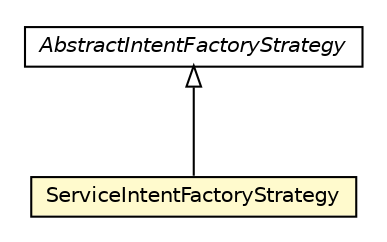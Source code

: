 #!/usr/local/bin/dot
#
# Class diagram 
# Generated by UMLGraph version 5.1 (http://www.umlgraph.org/)
#

digraph G {
	edge [fontname="Helvetica",fontsize=10,labelfontname="Helvetica",labelfontsize=10];
	node [fontname="Helvetica",fontsize=10,shape=plaintext];
	nodesep=0.25;
	ranksep=0.5;
	// org.androidtransfuse.intentFactory.ServiceIntentFactoryStrategy
	c9428 [label=<<table title="org.androidtransfuse.intentFactory.ServiceIntentFactoryStrategy" border="0" cellborder="1" cellspacing="0" cellpadding="2" port="p" bgcolor="lemonChiffon" href="./ServiceIntentFactoryStrategy.html">
		<tr><td><table border="0" cellspacing="0" cellpadding="1">
<tr><td align="center" balign="center"> ServiceIntentFactoryStrategy </td></tr>
		</table></td></tr>
		</table>>, fontname="Helvetica", fontcolor="black", fontsize=10.0];
	// org.androidtransfuse.intentFactory.AbstractIntentFactoryStrategy
	c9432 [label=<<table title="org.androidtransfuse.intentFactory.AbstractIntentFactoryStrategy" border="0" cellborder="1" cellspacing="0" cellpadding="2" port="p" href="./AbstractIntentFactoryStrategy.html">
		<tr><td><table border="0" cellspacing="0" cellpadding="1">
<tr><td align="center" balign="center"><font face="Helvetica-Oblique"> AbstractIntentFactoryStrategy </font></td></tr>
		</table></td></tr>
		</table>>, fontname="Helvetica", fontcolor="black", fontsize=10.0];
	//org.androidtransfuse.intentFactory.ServiceIntentFactoryStrategy extends org.androidtransfuse.intentFactory.AbstractIntentFactoryStrategy
	c9432:p -> c9428:p [dir=back,arrowtail=empty];
}

